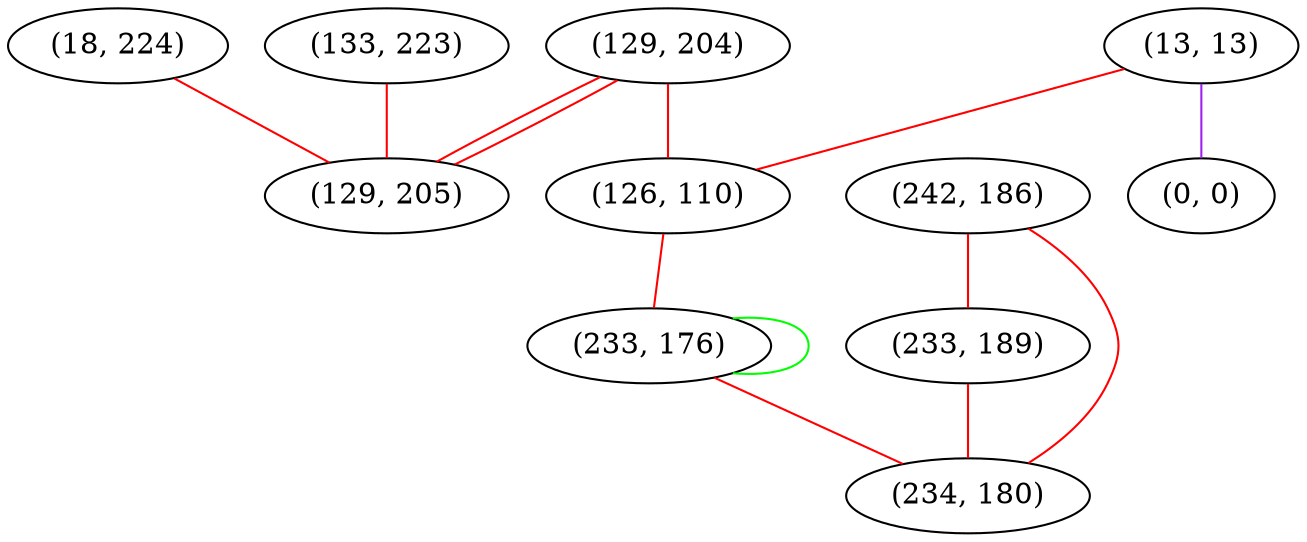 graph "" {
"(18, 224)";
"(133, 223)";
"(13, 13)";
"(129, 204)";
"(126, 110)";
"(129, 205)";
"(242, 186)";
"(233, 189)";
"(233, 176)";
"(0, 0)";
"(234, 180)";
"(18, 224)" -- "(129, 205)"  [color=red, key=0, weight=1];
"(133, 223)" -- "(129, 205)"  [color=red, key=0, weight=1];
"(13, 13)" -- "(0, 0)"  [color=purple, key=0, weight=4];
"(13, 13)" -- "(126, 110)"  [color=red, key=0, weight=1];
"(129, 204)" -- "(129, 205)"  [color=red, key=0, weight=1];
"(129, 204)" -- "(129, 205)"  [color=red, key=1, weight=1];
"(129, 204)" -- "(126, 110)"  [color=red, key=0, weight=1];
"(126, 110)" -- "(233, 176)"  [color=red, key=0, weight=1];
"(242, 186)" -- "(233, 189)"  [color=red, key=0, weight=1];
"(242, 186)" -- "(234, 180)"  [color=red, key=0, weight=1];
"(233, 189)" -- "(234, 180)"  [color=red, key=0, weight=1];
"(233, 176)" -- "(233, 176)"  [color=green, key=0, weight=2];
"(233, 176)" -- "(234, 180)"  [color=red, key=0, weight=1];
}
